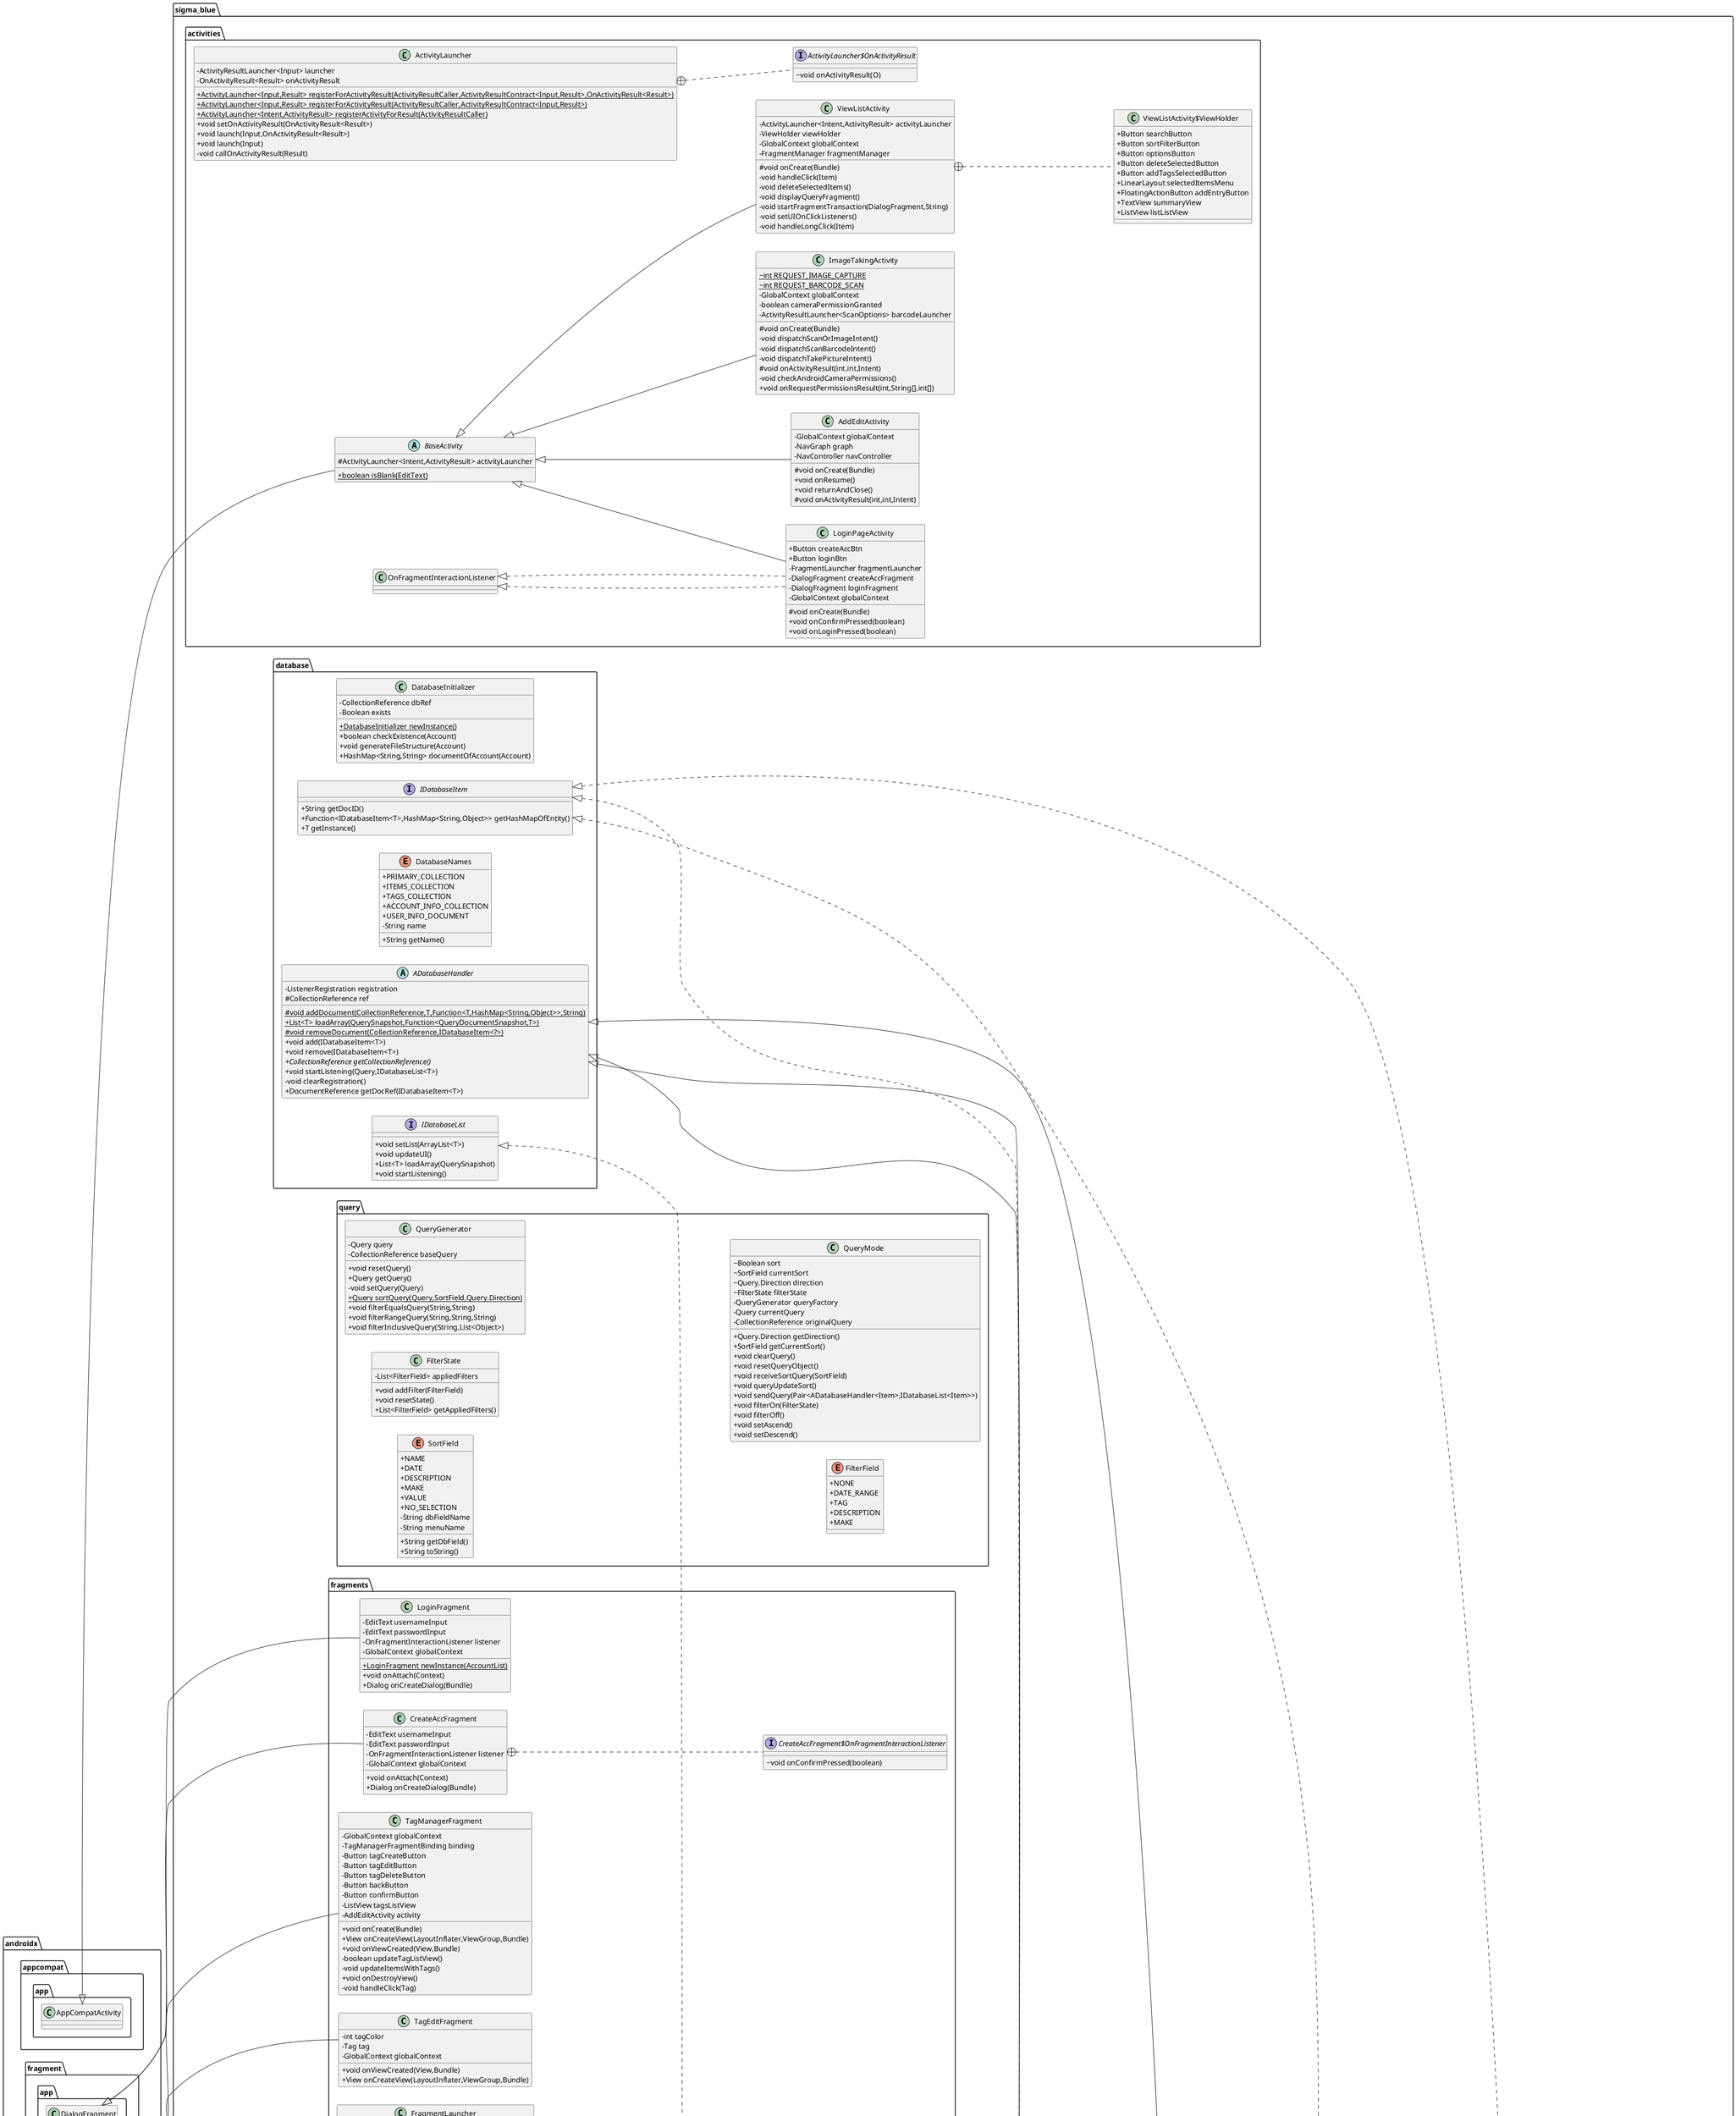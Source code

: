 @startuml
skinparam classAttributeIconSize 0
left to right direction
class sigma_blue.entity.tag.Tag {
- String tagText
- Color colour
+ {static} String LABEL
+ {static} Function<IDatabaseItem<Tag>,HashMap<String,Object>> hashMapOfEntity
+ String getTagText()
+ void setTagText(String)
+ Color getColour()
+ void setColour(Color)
+ int compareTo(Tag)
+ int hashCode()
+ boolean equals(Object)
+ String getDocID()
+ String getColourString()
+ Function<IDatabaseItem<Tag>,HashMap<String,Object>> getHashMapOfEntity()
+ Tag getInstance()
}
class sigma_blue.activities.LoginPageActivity {
+ Button createAccBtn
+ Button loginBtn
- FragmentLauncher fragmentLauncher
- DialogFragment createAccFragment
- DialogFragment loginFragment
- GlobalContext globalContext
# void onCreate(Bundle)
+ void onConfirmPressed(boolean)
+ void onLoginPressed(boolean)
}
class sigma_blue.entity.item.ItemFactory {
~ String factoryTitle
~ Date factoryDate
~ String factoryDescription
~ String factoryMake
~ String factoryModel
~ Double factoryValue
+ {static} ItemFactory newInstance(Date)
+ Item emptyItem()
+ Item templateItem()
+ Item templateItem(String)
+ void setFactoryDate(Date)
+ void setFactoryValue(Double)
- Date getFactoryDate()
- Double getFactoryValue()
}
class sigma_blue.entity.image.ImageDB {
- FirebaseStorage storage
+ String addImage(Bitmap,Account,OnCompleteListener<UploadTask.TaskSnapshot>)
+ void getImage(String,OnSuccessListener<byte[]>)
}
class sigma_blue.database.DatabaseInitializer {
- CollectionReference dbRef
- Boolean exists
+ {static} DatabaseInitializer newInstance()
+ boolean checkExistence(Account)
+ void generateFileStructure(Account)
+ HashMap<String,String> documentOfAccount(Account)
}
class sigma_blue.activities.ActivityLauncher {
- ActivityResultLauncher<Input> launcher
- OnActivityResult<Result> onActivityResult
+ {static} ActivityLauncher<Input,Result> registerForActivityResult(ActivityResultCaller,ActivityResultContract<Input,Result>,OnActivityResult<Result>)
+ {static} ActivityLauncher<Input,Result> registerForActivityResult(ActivityResultCaller,ActivityResultContract<Input,Result>)
+ {static} ActivityLauncher<Intent,ActivityResult> registerActivityForResult(ActivityResultCaller)
+ void setOnActivityResult(OnActivityResult<Result>)
+ void launch(Input,OnActivityResult<Result>)
+ void launch(Input)
- void callOnActivityResult(Result)
}
interface sigma_blue.activities.ActivityLauncher$OnActivityResult {
~ void onActivityResult(O)
}
abstract class sigma_blue.adapter.ASelectableListAdapter {
# List<T> entityData
# Context context
# GlobalContext globalContext
+ int getCount()
+ void setList(List<T>)
# void highlightControl(View,boolean)
}
class sigma_blue.entity.item.ItemListAdapter {
- TextView sumView
+ void notifyDataSetChanged()
+ View getView(int,View,ViewGroup)
+ String formatSummary(Double)
+ void notifySumView(Optional<Double>)
+ void setSummaryView(TextView)
- void bindPosition(View,int)
}
abstract class sigma_blue.activities.BaseActivity {
# ActivityLauncher<Intent,ActivityResult> activityLauncher
+ {static} boolean isBlank(EditText)
}
enum sigma_blue.query.SortField {
+  NAME
+  DATE
+  DESCRIPTION
+  MAKE
+  VALUE
+  NO_SELECTION
- String dbFieldName
- String menuName
+ String getDbField()
+ String toString()
}
class sigma_blue.query.FilterState {
- List<FilterField> appliedFilters
+ void addFilter(FilterField)
+ void resetState()
+ List<FilterField> getAppliedFilters()
}
class sigma_blue.fragments.TagAddFragment {
- int tagColor
- GlobalContext globalContext
+ void onViewCreated(View,Bundle)
+ View onCreateView(LayoutInflater,ViewGroup,Bundle)
}
class sigma_blue.query.QueryGenerator {
- Query query
- CollectionReference baseQuery
+ void resetQuery()
+ Query getQuery()
- void setQuery(Query)
+ {static} Query sortQuery(Query,SortField,Query.Direction)
+ void filterEqualsQuery(String,String)
+ void filterRangeQuery(String,String,String)
+ void filterInclusiveQuery(String,List<Object>)
}
class sigma_blue.utility.Pair {
- E1 first
- E2 second
+ E1 getFirst()
+ E2 getSecond()
}
class sigma_blue.entity.account.AccountDB {
+ {static} AccountDB newInstance()
+ CollectionReference getCollectionReference()
}

class sigma_blue.activities.ViewListActivity {
- ActivityLauncher<Intent,ActivityResult> activityLauncher
- ViewHolder viewHolder
- GlobalContext globalContext
- FragmentManager fragmentManager
# void onCreate(Bundle)
- void handleClick(Item)
- void deleteSelectedItems()
- void displayQueryFragment()
- void startFragmentTransaction(DialogFragment,String)
- void setUIOnClickListeners()
- void handleLongClick(Item)
}
class sigma_blue.activities.ViewListActivity$ViewHolder {
+ Button searchButton
+ Button sortFilterButton
+ Button optionsButton
+ Button deleteSelectedButton
+ Button addTagsSelectedButton
+ LinearLayout selectedItemsMenu
+ FloatingActionButton addEntryButton
+ TextView summaryView
+ ListView listListView
}
abstract class sigma_blue.entity.AEntityList {
# ArrayList<T> entityList
# ADatabaseHandler<T> dbHandler
# ASelectableListAdapter<T> adapter
# GlobalContext globalContext
+ void setList(ArrayList<T>)
+ ArrayList<T> getList()
+ ASelectableListAdapter<T> getAdapter()
+ void setAdapter(ASelectableListAdapter<T>)
+ ArrayList<T> getEntityList()
+ void add(T)
+ {abstract}void updateUI()
+ void remove(int)
+ void remove(T)
+ void startListening()
+ void updateEntity(T,T)
+ void syncEntity(T)
+ ADatabaseHandler<T> getDbHandler()
+ void setDbHandler(ADatabaseHandler<T>)
}
class sigma_blue.entity.account.AccountList {
+ {static} AEntityList<Account> newInstance()
+ boolean validAccount(Account)
+ void updateUI()
+ List<Account> loadArray(QuerySnapshot)
+ void setList(ArrayList<Account>)
}
class sigma_blue.entity.item.Item {
+ {static} String dbName
- String description
- Date date
- Double value
- String serialNumber
- List<Tag> tags
- ArrayList<String> imagePaths
+ {static} SimpleDateFormat simpledf
+ {static} Function<IDatabaseItem<Item>,HashMap<String,Object>> hashMapOfItem
+ {static} Function<QueryDocumentSnapshot,Item> itemOfQueryDocument
+ {static} Item newInstance(String)
+ {static} Item newInstance(String,Date,String,String,String,String,String,Double,List<String>,List<String>)
+ {static} Item newInstance(String,Date,String,String,String,String,String,Double)
+ {static} Item newInstance(String,Date,String,String,String,Double)
+ String getName()
+ void setName(String)
+ Date getDate()
+ void setDate(Date)
+ String getDescription()
+ void setDescription(String)
+ String getMake()
+ void setMake(String)
+ String getModel()
+ void setModel(String)
+ Double getValue()
+ String getFormattedValue()
+ void setValue(Double)
+ String getSerialNumber()
+ void setSerialNumber(String)
+ String getComment()
+ void setComment(String)
+ List<Tag> getTags()
+ ArrayList<String> getTagNames()
+ void setTags(List<Tag>)
+ void addTag(Tag)
+ boolean deleteTag(Tag)
+ ArrayList<String> getImagePaths()
+ void addImagePath(String)
+ boolean removeImagePath(String)
+ boolean hasTag(Tag)
+ String getDocID()
+ Function<IDatabaseItem<Item>,HashMap<String,Object>> getHashMapOfEntity()
+ boolean equals(Object)
+ int compareTo(Item)
+ int hashCode()
+ Item getInstance()
+ void cleanTags(ArrayList<Tag>)
}
class sigma_blue.entity.tag.TagDB {
- Account account
+ {static} TagDB newInstance(Account)
+ DocumentReference getDocRef(Tag)
+ CollectionReference getCollectionReference()
}
class sigma_blue.adapter.ItemLinearLayoutManager {
- int[] mMeasuredDimension
+ void onMeasure(RecyclerView.Recycler,RecyclerView.State,int,int)
- void measureScrapChild(RecyclerView.Recycler,int,int,int,int[])
}
enum sigma_blue.context.ApplicationState {
+  SORT_MENU
+  LOGIN_ACTIVITY
+  VIEW_LIST_ACTIVITY
+  CREATE_ACCOUNT_FRAGMENT
+  LOGIN_FRAGMENT
+  DETAILS_FRAGMENT
+  ADD_ITEM_FRAGMENT
+  EDIT_ITEM_FRAGMENT
+  MULTI_SELECT_TAG_MANAGER_FRAGMENT
+  TAG_MANAGER_FRAGMENT
+  TAG_ADD_FRAGMENT
+  TAG_EDIT_FRAGMENT
+  IMAGE_ADD_ACTIVITY
+  BARCODE_ADD_ACTIVITY
+  NONE
- String key
+ String toString()
}
abstract class sigma_blue.database.ADatabaseHandler {
- ListenerRegistration registration
# CollectionReference ref
# {static} void addDocument(CollectionReference,T,Function<T,HashMap<String,Object>>,String)
+ {static} List<T> loadArray(QuerySnapshot,Function<QueryDocumentSnapshot,T>)
# {static} void removeDocument(CollectionReference,IDatabaseItem<?>)
+ void add(IDatabaseItem<T>)
+ void remove(IDatabaseItem<T>)
+ {abstract}CollectionReference getCollectionReference()
+ void startListening(Query,IDatabaseList<T>)
- void clearRegistration()
+ DocumentReference getDocRef(IDatabaseItem<T>)
}
class sigma_blue.fragments.QueryFragment {
- GlobalContext globalContext
- ViewHolder viewHolder
+ void onCreate(Bundle)
+ View onCreateView(LayoutInflater,ViewGroup,Bundle)
}
class sigma_blue.fragments.QueryFragment$ViewHolder {
~ Button backButton
~ EditText descriptionFilterET
~ Spinner sortCriteriaSpinner
~ CheckBox ascendingBox
~ DatePicker startDatePicker
~ ArrayAdapter<SortField> adapter
- void bindViews(View)
- void setAdapters()
- List<SortField> createMenuItems()
- void createSortAdapter()
+ void flipAscendBox(boolean)
- void resetQuery()
+ void regenerateSelection()
- void setSortCheckbox(Query.Direction)
+ void setUIListeners()
}
class sigma_blue.fragments.EditFragment {
- EditFragmentBinding binding
- EditText textName
- EditText textValue
- EditText textDate
- EditText textMake
- EditText textModel
- EditText textSerial
- EditText textDescription
- EditText textComment
- ListView tagListView
- TagListAdapter tagListAdapter
- ImageView itemImage
- ArrayList<EditText> editTextList
- int mDay
- GlobalContext globalContext
+ void onCreate(Bundle)
+ View onCreateView(LayoutInflater,ViewGroup,Bundle)
- void editItemUIBindings(Item)
+ void onViewCreated(View,Bundle)
+ void onResume()
+ void onDestroyView()
- boolean verifyText()
- void loadUiText(Item)
- void handleImageClick()
}
class sigma_blue.entity.tag.TagList {
+ {static} Function<QueryDocumentSnapshot,Tag> tagOfDocument
+ {static} TagList newInstance(Account)
+ {static} TagList newInstance()
+ {static} TagList newInstance(TagDB)
+ void updateUI()
+ List<Tag> loadArray(QuerySnapshot)
}
class sigma_blue.entity.item.ItemDB {
- FirebaseFirestore firestoreInjection
- Account account
+ {static} ItemDB newInstance(Account)
+ {static} ItemDB newInstance(FirebaseFirestore,Account)
- void setAccount(Account)
- void setFirestore(FirebaseFirestore)
+ void add(Item)
+ void remove(Item)
+ Account getAccount()
+ CollectionReference getCollectionReference()
}
class sigma_blue.activities.AddEditActivity {
- GlobalContext globalContext
- NavGraph graph
- NavController navController
# void onCreate(Bundle)
+ void onResume()
+ void returnAndClose()
# void onActivityResult(int,int,Intent)
}
class sigma_blue.entity.tag.TagListAdapter {
+ {static} TagListAdapter newInstance(List<Tag>,Context)
+ View getView(int,View,ViewGroup)
}
class sigma_blue.fragments.DetailsFragment {
- DetailsFragmentBinding binding
- TextView textName
- TextView textValue
- TextView textDate
- TextView textMake
- TextView textModel
- TextView textSerial
- TextView textDescription
- TextView textComment
- ListView tagListView
- TagListAdapter tagListAdapter
- ImageView itemImage
- GlobalContext globalContext
- FirebaseStorage storage
+ void onCreate(Bundle)
+ View onCreateView(LayoutInflater,ViewGroup,Bundle)
+ void onViewCreated(View,Bundle)
+ void onDestroyView()
}
class sigma_blue.context.GlobalContext {
- {static} GlobalContext instance
- Account account
- AccountList accountList
- ItemList itemList
- SelectedEntities<Item> selectedItems
- TagList tagList
- SelectedEntities<Tag> selectedTags
- Item currentItem
- Item modifiedItem
- Tag currentTag
- QueryMode queryState
- ImageDB imageDB
- ArrayList<ApplicationState> stateHistory
+ {static} GlobalContext getInstance()
+ void login(Account)
+ void newState(ApplicationState)
+ ApplicationState getCurrentState()
+ ApplicationState getLastState()
+ AccountList getAccountList()
+ ItemList getItemList()
+ ImageDB getImageDB()
+ QueryMode getQueryState()
+ TagList getTagList()
+ Pair<ADatabaseHandler<Item>,IDatabaseList<Item>> getQueryPair()
+ Item getCurrentItem()
+ void setCurrentItem(Item)
+ Account getAccount()
+ void setAccount(Account)
+ SelectedEntities<Item> getSelectedItems()
+ SelectedEntities<Tag> getSelectedTags()
+ Item getModifiedItem()
+ void setModifiedItem(Item)
}
class sigma_blue.fragments.FragmentLauncher {
- FragmentManager hostFragmentManager
+ {static} FragmentLauncher newInstance(FragmentActivity)
+ {static} FragmentLauncher newInstance(Fragment)
+ void startFragmentTransaction(DialogFragment,String)
+ void startFragmentTransaction(Fragment,String)
}
class sigma_blue.fragments.TagManagerFragment {
- GlobalContext globalContext
- TagManagerFragmentBinding binding
- Button tagCreateButton
- Button tagEditButton
- Button tagDeleteButton
- Button backButton
- Button confirmButton
- ListView tagsListView
- AddEditActivity activity
+ void onCreate(Bundle)
+ View onCreateView(LayoutInflater,ViewGroup,Bundle)
+ void onViewCreated(View,Bundle)
- boolean updateTagListView()
- void updateItemsWithTags()
+ void onDestroyView()
- void handleClick(Tag)
}
enum sigma_blue.database.DatabaseNames {
+  PRIMARY_COLLECTION
+  ITEMS_COLLECTION
+  TAGS_COLLECTION
+  ACCOUNT_INFO_COLLECTION
+  USER_INFO_DOCUMENT
- String name
+ String getName()
}
class sigma_blue.fragments.TagEditFragment {
- int tagColor
- Tag tag
- GlobalContext globalContext
+ void onViewCreated(View,Bundle)
+ View onCreateView(LayoutInflater,ViewGroup,Bundle)
}
interface sigma_blue.database.IDatabaseList {
+ void setList(ArrayList<T>)
+ void updateUI()
+ List<T> loadArray(QuerySnapshot)
+ void startListening()
}
class sigma_blue.entity.item.ItemList {
- ViewListModes displayMode
+ {static} Function<List<Item>,Optional<Double>> sumValues
+ {static} ItemList newInstance(ItemDB,ItemListAdapter)
+ {static} ItemList newInstance(ItemDB)
+ {static} ItemList newInstance()
+ void removeAll()
+ void updateUI()
+ List<Item> loadArray(QuerySnapshot)
+ CollectionReference getCollectionReference()
+ void setSummaryView(TextView)
+ void cleanAllItemTags(ArrayList<Tag>)
}
enum sigma_blue.entity.item.ViewListModes {
+  NONE
+  SORT
+  FILTER
}
class sigma_blue.fragments.LoginFragment {
- EditText usernameInput
- EditText passwordInput
- OnFragmentInteractionListener listener
- GlobalContext globalContext
+ {static} LoginFragment newInstance(AccountList)
+ void onAttach(Context)
+ Dialog onCreateDialog(Bundle)
}
interface sigma_blue.fragments.LoginFragment$OnFragmentInteractionListener {
~ void onLoginPressed(boolean)
}
interface sigma_blue.database.IDatabaseItem {
+ String getDocID()
+ Function<IDatabaseItem<T>,HashMap<String,Object>> getHashMapOfEntity()
+ T getInstance()
}
class sigma_blue.context.SelectedEntities {
~ ArrayList<T> selected
+ void toggleHighlight(T)
+ ArrayList<T> getSelected()
+ void resetSelected()
+ boolean empty()
+ int size()
}
enum sigma_blue.query.FilterField {
+  NONE
+  DATE_RANGE
+  TAG
+  DESCRIPTION
+  MAKE
}
class sigma_blue.query.QueryMode {
~ Boolean sort
~ SortField currentSort
~ Query.Direction direction
~ FilterState filterState
- QueryGenerator queryFactory
- Query currentQuery
- CollectionReference originalQuery
+ Query.Direction getDirection()
+ SortField getCurrentSort()
+ void clearQuery()
+ void resetQueryObject()
+ void receiveSortQuery(SortField)
+ void queryUpdateSort()
+ void sendQuery(Pair<ADatabaseHandler<Item>,IDatabaseList<Item>>)
+ void filterOn(FilterState)
+ void filterOff()
+ void setAscend()
+ void setDescend()
}

class sigma_blue.entity.account.Account {
- String username
- String password
+ {static} String USERNAME
+ {static} Function<QueryDocumentSnapshot,Account> accountOfDocument
+ {static} Function<IDatabaseItem<Account>,HashMap<String,Object>> hashMapOfEntity
+ String getUsername()
+ void setUsername(String)
+ String getPassword()
+ void setPassword(String)
+ boolean checkUsername(String)
+ boolean checkPassword(String)
+ String getDocID()
+ boolean equals(Object)
+ Function<IDatabaseItem<Account>,HashMap<String,Object>> getHashMapOfEntity()
+ Account getInstance()
}
class sigma_blue.activities.ImageTakingActivity {
~ {static} int REQUEST_IMAGE_CAPTURE
~ {static} int REQUEST_BARCODE_SCAN
- GlobalContext globalContext
- boolean cameraPermissionGranted
- ActivityResultLauncher<ScanOptions> barcodeLauncher
# void onCreate(Bundle)
- void dispatchScanOrImageIntent()
- void dispatchScanBarcodeIntent()
- void dispatchTakePictureIntent()
# void onActivityResult(int,int,Intent)
- void checkAndroidCameraPermissions()
+ void onRequestPermissionsResult(int,String[],int[])
}
class sigma_blue.fragments.CreateAccFragment {
- EditText usernameInput
- EditText passwordInput
- OnFragmentInteractionListener listener
- GlobalContext globalContext
+ void onAttach(Context)
+ Dialog onCreateDialog(Bundle)
}
interface sigma_blue.fragments.CreateAccFragment$OnFragmentInteractionListener {
~ void onConfirmPressed(boolean)
}


sigma_blue.entity.tag.Comparable <|.. sigma_blue.entity.tag.Tag
sigma_blue.database.IDatabaseItem <|.. sigma_blue.entity.tag.Tag
java.io.Serializable <|.. sigma_blue.entity.tag.Tag
sigma_blue.activities.OnFragmentInteractionListener <|.. sigma_blue.activities.LoginPageActivity
sigma_blue.activities.OnFragmentInteractionListener <|.. sigma_blue.activities.LoginPageActivity
sigma_blue.activities.BaseActivity <|-- sigma_blue.activities.LoginPageActivity
sigma_blue.activities.ActivityLauncher +.. sigma_blue.activities.ActivityLauncher$OnActivityResult
android.widget.ArrayAdapter <|-- sigma_blue.adapter.ASelectableListAdapter
sigma_blue.adapter.ASelectableListAdapter <|-- sigma_blue.entity.item.ItemListAdapter
androidx.appcompat.app.AppCompatActivity <|-- sigma_blue.activities.BaseActivity
androidx.fragment.app.Fragment <|-- sigma_blue.fragments.TagAddFragment
sigma_blue.database.ADatabaseHandler <|-- sigma_blue.entity.account.AccountDB
sigma_blue.activities.BaseActivity <|-- sigma_blue.activities.ViewListActivity
sigma_blue.activities.ViewListActivity +.. sigma_blue.activities.ViewListActivity$ViewHolder
java.io.Serializable <|.. sigma_blue.entity.AEntityList
sigma_blue.database.IDatabaseList <|.. sigma_blue.entity.AEntityList
sigma_blue.entity.AEntityList <|-- sigma_blue.entity.account.AccountList
sigma_blue.entity.item.Comparable <|.. sigma_blue.entity.item.Item
java.io.Serializable <|.. sigma_blue.entity.item.Item
sigma_blue.database.IDatabaseItem <|.. sigma_blue.entity.item.Item
sigma_blue.database.ADatabaseHandler <|-- sigma_blue.entity.tag.TagDB
androidx.recyclerview.widget.LinearLayoutManager <|-- sigma_blue.adapter.ItemLinearLayoutManager
androidx.fragment.app.DialogFragment <|-- sigma_blue.fragments.QueryFragment
sigma_blue.fragments.QueryFragment +.. sigma_blue.fragments.QueryFragment$ViewHolder
androidx.fragment.app.Fragment <|-- sigma_blue.fragments.EditFragment
sigma_blue.entity.AEntityList <|-- sigma_blue.entity.tag.TagList
sigma_blue.database.ADatabaseHandler <|-- sigma_blue.entity.item.ItemDB
sigma_blue.activities.BaseActivity <|-- sigma_blue.activities.AddEditActivity
sigma_blue.adapter.ASelectableListAdapter <|-- sigma_blue.entity.tag.TagListAdapter
androidx.fragment.app.Fragment <|-- sigma_blue.fragments.DetailsFragment
androidx.fragment.app.Fragment <|-- sigma_blue.fragments.TagManagerFragment
androidx.fragment.app.Fragment <|-- sigma_blue.fragments.TagEditFragment
sigma_blue.entity.AEntityList <|-- sigma_blue.entity.item.ItemList
androidx.fragment.app.DialogFragment <|-- sigma_blue.fragments.LoginFragment
java.io.Serializable <|.. sigma_blue.entity.account.Account
sigma_blue.database.IDatabaseItem <|.. sigma_blue.entity.account.Account
sigma_blue.activities.BaseActivity <|-- sigma_blue.activities.ImageTakingActivity
androidx.fragment.app.DialogFragment <|-- sigma_blue.fragments.CreateAccFragment
sigma_blue.fragments.CreateAccFragment +.. sigma_blue.fragments.CreateAccFragment$OnFragmentInteractionListener
@enduml